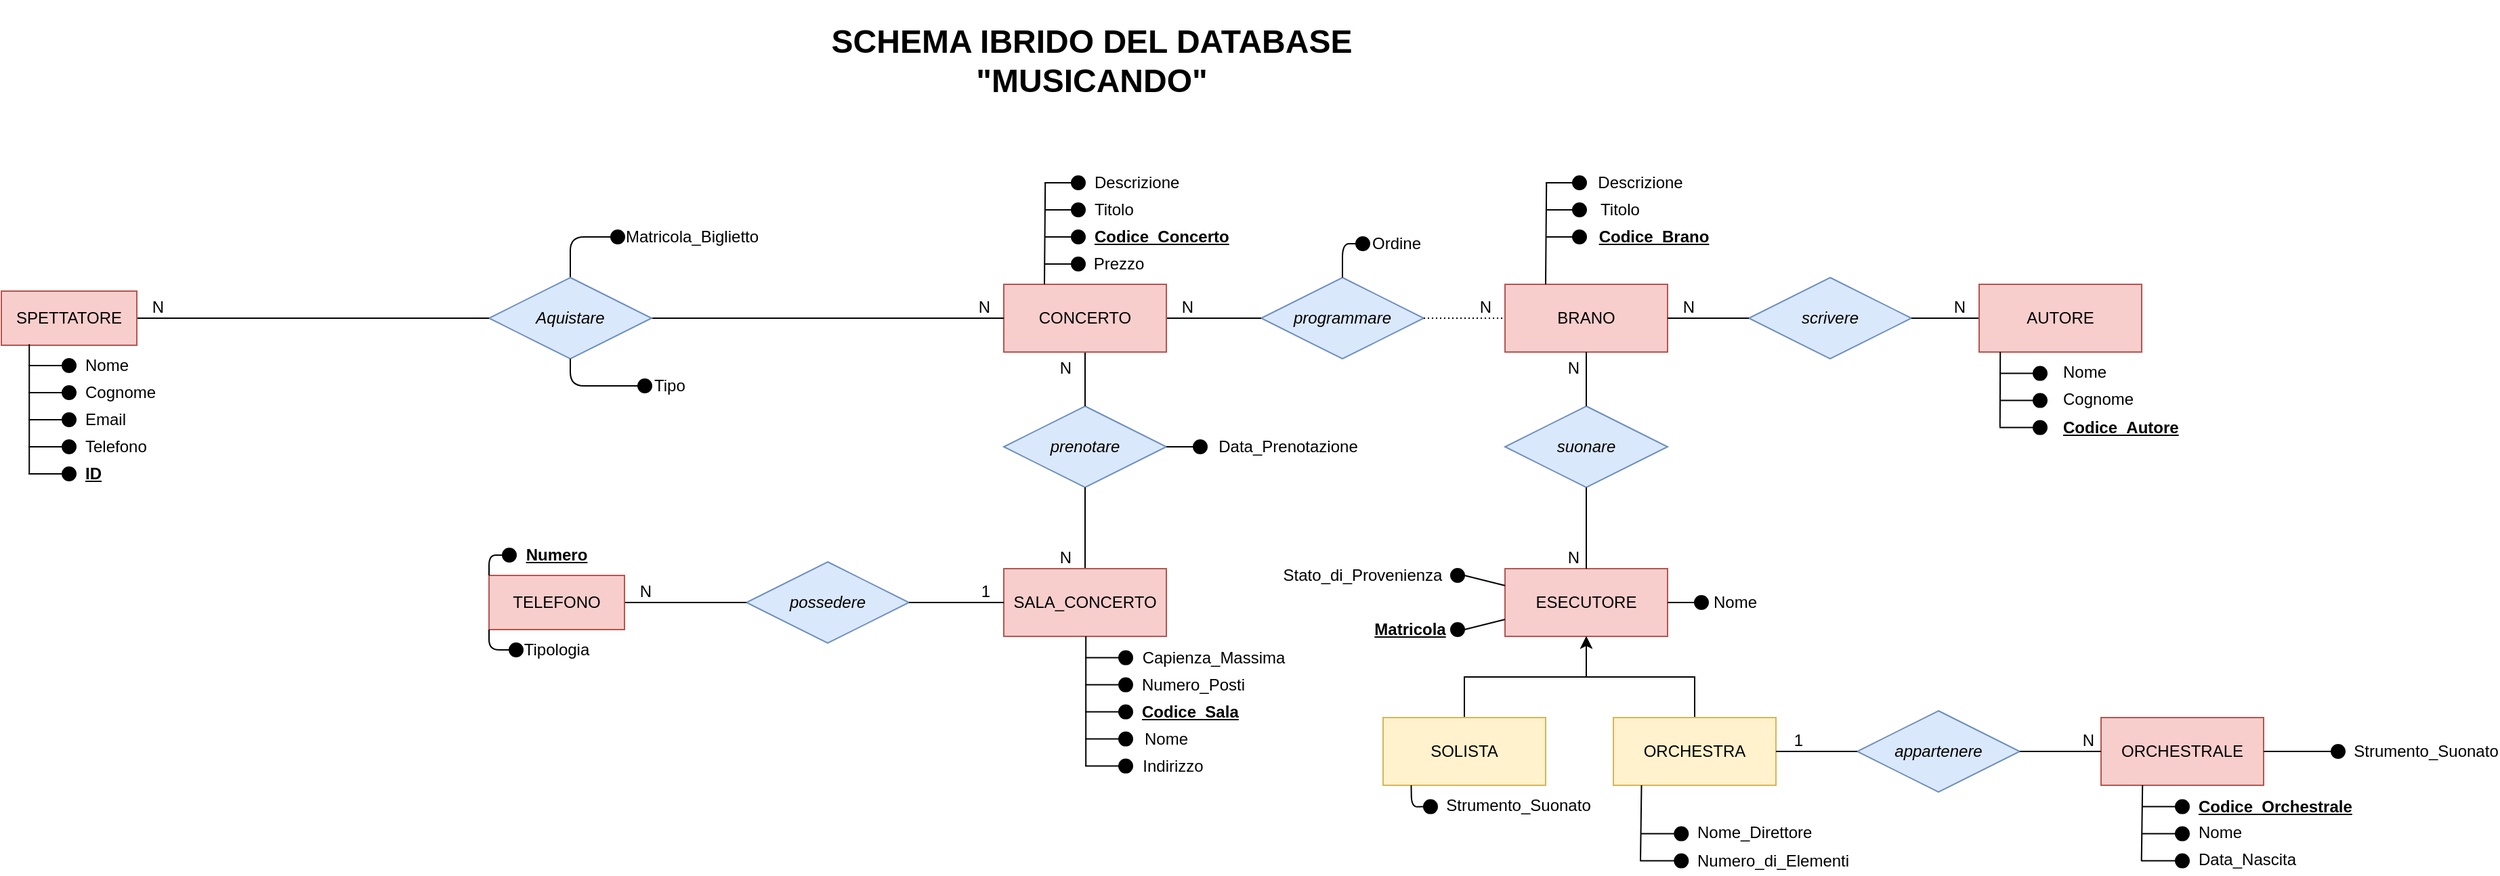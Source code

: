 <mxfile version="14.7.1" type="device"><diagram id="R2lEEEUBdFMjLlhIrx00" name="Page-1"><mxGraphModel dx="3662" dy="1071" grid="1" gridSize="10" guides="1" tooltips="1" connect="1" arrows="1" fold="1" page="1" pageScale="1" pageWidth="1600" pageHeight="900" math="0" shadow="0" extFonts="Permanent Marker^https://fonts.googleapis.com/css?family=Permanent+Marker"><root><mxCell id="0"/><mxCell id="1" parent="0"/><mxCell id="yswLMSY1htiX1yc5TPVJ-2" value="&lt;i&gt;prenotare&lt;/i&gt;" style="shape=rhombus;perimeter=rhombusPerimeter;whiteSpace=wrap;html=1;align=center;fillColor=#dae8fc;strokeColor=#6c8ebf;" parent="1" vertex="1"><mxGeometry x="-60" y="955" width="120" height="60" as="geometry"/></mxCell><mxCell id="yswLMSY1htiX1yc5TPVJ-3" value="&lt;i&gt;programmare&lt;/i&gt;" style="shape=rhombus;perimeter=rhombusPerimeter;whiteSpace=wrap;html=1;align=center;fillColor=#dae8fc;strokeColor=#6c8ebf;" parent="1" vertex="1"><mxGeometry x="130" y="860" width="120" height="60" as="geometry"/></mxCell><mxCell id="yswLMSY1htiX1yc5TPVJ-22" value="" style="endArrow=none;html=1;exitX=1;exitY=0.5;exitDx=0;exitDy=0;" parent="1" source="yswLMSY1htiX1yc5TPVJ-2" edge="1"><mxGeometry width="50" height="50" relative="1" as="geometry"><mxPoint x="110" y="1015" as="sourcePoint"/><mxPoint x="80" y="985" as="targetPoint"/></mxGeometry></mxCell><mxCell id="yswLMSY1htiX1yc5TPVJ-23" value="" style="ellipse;whiteSpace=wrap;html=1;aspect=fixed;fillColor=#000000;" parent="1" vertex="1"><mxGeometry x="80" y="980" width="10" height="10" as="geometry"/></mxCell><mxCell id="yswLMSY1htiX1yc5TPVJ-24" value="Data_Prenotazione" style="text;html=1;strokeColor=none;fillColor=none;align=center;verticalAlign=middle;whiteSpace=wrap;rounded=0;" parent="1" vertex="1"><mxGeometry x="130" y="975" width="40" height="20" as="geometry"/></mxCell><mxCell id="yswLMSY1htiX1yc5TPVJ-26" value="" style="endArrow=none;html=1;rounded=0;entryX=0.5;entryY=1;entryDx=0;entryDy=0;exitX=0.5;exitY=0;exitDx=0;exitDy=0;" parent="1" source="yswLMSY1htiX1yc5TPVJ-2" edge="1"><mxGeometry relative="1" as="geometry"><mxPoint x="-80" y="1075" as="sourcePoint"/><mxPoint y="915" as="targetPoint"/></mxGeometry></mxCell><mxCell id="yswLMSY1htiX1yc5TPVJ-27" value="" style="resizable=0;html=1;align=left;verticalAlign=bottom;" parent="yswLMSY1htiX1yc5TPVJ-26" connectable="0" vertex="1"><mxGeometry x="-1" relative="1" as="geometry"><mxPoint x="-20" as="offset"/></mxGeometry></mxCell><mxCell id="yswLMSY1htiX1yc5TPVJ-28" value="N" style="resizable=0;html=1;align=right;verticalAlign=bottom;" parent="yswLMSY1htiX1yc5TPVJ-26" connectable="0" vertex="1"><mxGeometry x="1" relative="1" as="geometry"><mxPoint x="-10" y="20" as="offset"/></mxGeometry></mxCell><mxCell id="yswLMSY1htiX1yc5TPVJ-29" value="" style="endArrow=none;html=1;rounded=0;exitX=0.5;exitY=1;exitDx=0;exitDy=0;" parent="1" source="yswLMSY1htiX1yc5TPVJ-2" edge="1"><mxGeometry relative="1" as="geometry"><mxPoint x="-30" y="1055" as="sourcePoint"/><mxPoint y="1075" as="targetPoint"/></mxGeometry></mxCell><mxCell id="yswLMSY1htiX1yc5TPVJ-30" value="N" style="resizable=0;html=1;align=right;verticalAlign=bottom;" parent="yswLMSY1htiX1yc5TPVJ-29" connectable="0" vertex="1"><mxGeometry x="1" relative="1" as="geometry"><mxPoint x="-10" as="offset"/></mxGeometry></mxCell><mxCell id="yswLMSY1htiX1yc5TPVJ-31" value="SALA_CONCERTO" style="whiteSpace=wrap;html=1;align=center;fillColor=#f8cecc;strokeColor=#b85450;" parent="1" vertex="1"><mxGeometry x="-60" y="1075" width="120" height="50" as="geometry"/></mxCell><mxCell id="yswLMSY1htiX1yc5TPVJ-32" value="&lt;i&gt;possedere&lt;/i&gt;" style="shape=rhombus;perimeter=rhombusPerimeter;whiteSpace=wrap;html=1;align=center;fillColor=#dae8fc;strokeColor=#6c8ebf;" parent="1" vertex="1"><mxGeometry x="-250" y="1070" width="120" height="60" as="geometry"/></mxCell><mxCell id="yswLMSY1htiX1yc5TPVJ-34" value="" style="endArrow=none;html=1;rounded=0;exitX=1;exitY=0.5;exitDx=0;exitDy=0;entryX=0;entryY=0.5;entryDx=0;entryDy=0;" parent="1" source="yswLMSY1htiX1yc5TPVJ-32" target="yswLMSY1htiX1yc5TPVJ-31" edge="1"><mxGeometry relative="1" as="geometry"><mxPoint x="-100" y="1095" as="sourcePoint"/><mxPoint x="60" y="1095" as="targetPoint"/></mxGeometry></mxCell><mxCell id="yswLMSY1htiX1yc5TPVJ-35" value="1" style="resizable=0;html=1;align=right;verticalAlign=bottom;" parent="yswLMSY1htiX1yc5TPVJ-34" connectable="0" vertex="1"><mxGeometry x="1" relative="1" as="geometry"><mxPoint x="-10" as="offset"/></mxGeometry></mxCell><mxCell id="yswLMSY1htiX1yc5TPVJ-36" value="" style="endArrow=none;html=1;rounded=0;exitX=0;exitY=0.5;exitDx=0;exitDy=0;" parent="1" source="yswLMSY1htiX1yc5TPVJ-32" edge="1"><mxGeometry relative="1" as="geometry"><mxPoint x="-320" y="1155" as="sourcePoint"/><mxPoint x="-340" y="1100" as="targetPoint"/></mxGeometry></mxCell><mxCell id="yswLMSY1htiX1yc5TPVJ-37" value="N" style="resizable=0;html=1;align=right;verticalAlign=bottom;" parent="yswLMSY1htiX1yc5TPVJ-36" connectable="0" vertex="1"><mxGeometry x="1" relative="1" as="geometry"><mxPoint x="20" as="offset"/></mxGeometry></mxCell><mxCell id="yswLMSY1htiX1yc5TPVJ-39" value="TELEFONO" style="whiteSpace=wrap;html=1;align=center;fillColor=#f8cecc;strokeColor=#b85450;" parent="1" vertex="1"><mxGeometry x="-440" y="1080" width="100" height="40" as="geometry"/></mxCell><mxCell id="yswLMSY1htiX1yc5TPVJ-42" value="&lt;b&gt;&lt;u&gt;Numero&lt;/u&gt;&lt;/b&gt;" style="text;html=1;strokeColor=none;fillColor=none;align=center;verticalAlign=middle;whiteSpace=wrap;rounded=0;" parent="1" vertex="1"><mxGeometry x="-410" y="1055" width="40" height="20" as="geometry"/></mxCell><mxCell id="yswLMSY1htiX1yc5TPVJ-41" value="" style="ellipse;whiteSpace=wrap;html=1;aspect=fixed;fillColor=#000000;" parent="1" vertex="1"><mxGeometry x="-430" y="1060" width="10" height="10" as="geometry"/></mxCell><mxCell id="yswLMSY1htiX1yc5TPVJ-43" value="" style="endArrow=none;html=1;exitX=0;exitY=0;exitDx=0;exitDy=0;" parent="1" source="yswLMSY1htiX1yc5TPVJ-39" target="yswLMSY1htiX1yc5TPVJ-41" edge="1"><mxGeometry width="50" height="50" relative="1" as="geometry"><mxPoint x="-420" y="1080" as="sourcePoint"/><mxPoint x="-405" y="1055" as="targetPoint"/><Array as="points"><mxPoint x="-440" y="1065"/></Array></mxGeometry></mxCell><mxCell id="yswLMSY1htiX1yc5TPVJ-44" value="" style="ellipse;whiteSpace=wrap;html=1;aspect=fixed;fillColor=#000000;" parent="1" vertex="1"><mxGeometry x="-425" y="1130" width="10" height="10" as="geometry"/></mxCell><mxCell id="yswLMSY1htiX1yc5TPVJ-45" value="" style="endArrow=none;html=1;exitX=0.25;exitY=1;exitDx=0;exitDy=0;entryX=0;entryY=0.5;entryDx=0;entryDy=0;" parent="1" target="yswLMSY1htiX1yc5TPVJ-44" edge="1"><mxGeometry width="50" height="50" relative="1" as="geometry"><mxPoint x="-440" y="1120" as="sourcePoint"/><mxPoint x="-300" y="1150" as="targetPoint"/><Array as="points"><mxPoint x="-440" y="1135"/></Array></mxGeometry></mxCell><mxCell id="yswLMSY1htiX1yc5TPVJ-48" value="Tipologia" style="text;html=1;strokeColor=none;fillColor=none;align=center;verticalAlign=middle;whiteSpace=wrap;rounded=0;" parent="1" vertex="1"><mxGeometry x="-410" y="1125" width="40" height="20" as="geometry"/></mxCell><mxCell id="yswLMSY1htiX1yc5TPVJ-91" value="" style="endArrow=none;html=1;rounded=0;exitX=0;exitY=0.5;exitDx=0;exitDy=0;entryX=1;entryY=0.5;entryDx=0;entryDy=0;" parent="1" source="yswLMSY1htiX1yc5TPVJ-3" edge="1"><mxGeometry relative="1" as="geometry"><mxPoint x="310" y="945" as="sourcePoint"/><mxPoint x="60" y="890" as="targetPoint"/></mxGeometry></mxCell><mxCell id="yswLMSY1htiX1yc5TPVJ-92" value="N" style="resizable=0;html=1;align=right;verticalAlign=bottom;" parent="yswLMSY1htiX1yc5TPVJ-91" connectable="0" vertex="1"><mxGeometry x="1" relative="1" as="geometry"><mxPoint x="20" as="offset"/></mxGeometry></mxCell><mxCell id="yswLMSY1htiX1yc5TPVJ-93" value="BRANO" style="whiteSpace=wrap;html=1;align=center;fillColor=#f8cecc;strokeColor=#b85450;" parent="1" vertex="1"><mxGeometry x="310" y="865" width="120" height="50" as="geometry"/></mxCell><mxCell id="yswLMSY1htiX1yc5TPVJ-94" value="" style="endArrow=none;html=1;rounded=0;dashed=1;dashPattern=1 2;exitX=1;exitY=0.5;exitDx=0;exitDy=0;entryX=0;entryY=0.5;entryDx=0;entryDy=0;" parent="1" source="yswLMSY1htiX1yc5TPVJ-3" target="yswLMSY1htiX1yc5TPVJ-93" edge="1"><mxGeometry relative="1" as="geometry"><mxPoint x="260" y="955" as="sourcePoint"/><mxPoint x="420" y="955" as="targetPoint"/></mxGeometry></mxCell><mxCell id="yswLMSY1htiX1yc5TPVJ-95" value="N" style="resizable=0;html=1;align=right;verticalAlign=bottom;" parent="yswLMSY1htiX1yc5TPVJ-94" connectable="0" vertex="1"><mxGeometry x="1" relative="1" as="geometry"><mxPoint x="-10" as="offset"/></mxGeometry></mxCell><mxCell id="yswLMSY1htiX1yc5TPVJ-96" value="" style="endArrow=none;html=1;exitX=0.5;exitY=0;exitDx=0;exitDy=0;" parent="1" source="yswLMSY1htiX1yc5TPVJ-3" edge="1"><mxGeometry width="50" height="50" relative="1" as="geometry"><mxPoint x="180" y="805" as="sourcePoint"/><mxPoint x="200" y="835" as="targetPoint"/><Array as="points"><mxPoint x="190" y="835"/></Array></mxGeometry></mxCell><mxCell id="yswLMSY1htiX1yc5TPVJ-97" value="" style="ellipse;whiteSpace=wrap;html=1;aspect=fixed;fillColor=#000000;" parent="1" vertex="1"><mxGeometry x="200" y="830" width="10" height="10" as="geometry"/></mxCell><mxCell id="yswLMSY1htiX1yc5TPVJ-98" value="Ordine" style="text;html=1;strokeColor=none;fillColor=none;align=center;verticalAlign=middle;whiteSpace=wrap;rounded=0;" parent="1" vertex="1"><mxGeometry x="210" y="825" width="40" height="20" as="geometry"/></mxCell><mxCell id="yswLMSY1htiX1yc5TPVJ-99" value="" style="endArrow=none;html=1;exitX=0.25;exitY=0;exitDx=0;exitDy=0;entryX=0.03;entryY=0.54;entryDx=0;entryDy=0;entryPerimeter=0;" parent="1" target="yswLMSY1htiX1yc5TPVJ-106" edge="1"><mxGeometry width="50" height="50" relative="1" as="geometry"><mxPoint x="340" y="865" as="sourcePoint"/><mxPoint x="340" y="775" as="targetPoint"/></mxGeometry></mxCell><mxCell id="yswLMSY1htiX1yc5TPVJ-100" value="" style="line;strokeWidth=1;rotatable=0;dashed=0;labelPosition=right;align=left;verticalAlign=middle;spacingTop=0;spacingLeft=6;points=[];portConstraint=eastwest;" parent="1" vertex="1"><mxGeometry x="340" y="825" width="20" height="10" as="geometry"/></mxCell><mxCell id="yswLMSY1htiX1yc5TPVJ-101" value="" style="ellipse;whiteSpace=wrap;html=1;aspect=fixed;fillColor=#000000;" parent="1" vertex="1"><mxGeometry x="360" y="825" width="10" height="10" as="geometry"/></mxCell><mxCell id="yswLMSY1htiX1yc5TPVJ-102" value="&lt;u&gt;&lt;b&gt;Codice_Brano&lt;/b&gt;&lt;/u&gt;" style="text;html=1;strokeColor=none;fillColor=none;align=center;verticalAlign=middle;whiteSpace=wrap;rounded=0;" parent="1" vertex="1"><mxGeometry x="400" y="820" width="40" height="20" as="geometry"/></mxCell><mxCell id="yswLMSY1htiX1yc5TPVJ-103" value="" style="line;strokeWidth=1;rotatable=0;dashed=0;labelPosition=right;align=left;verticalAlign=middle;spacingTop=0;spacingLeft=6;points=[];portConstraint=eastwest;" parent="1" vertex="1"><mxGeometry x="340" y="805" width="20" height="10" as="geometry"/></mxCell><mxCell id="yswLMSY1htiX1yc5TPVJ-104" value="" style="ellipse;whiteSpace=wrap;html=1;aspect=fixed;fillColor=#000000;" parent="1" vertex="1"><mxGeometry x="360" y="805" width="10" height="10" as="geometry"/></mxCell><mxCell id="yswLMSY1htiX1yc5TPVJ-105" value="Titolo" style="text;html=1;strokeColor=none;fillColor=none;align=center;verticalAlign=middle;whiteSpace=wrap;rounded=0;" parent="1" vertex="1"><mxGeometry x="375" y="800" width="40" height="20" as="geometry"/></mxCell><mxCell id="yswLMSY1htiX1yc5TPVJ-106" value="" style="line;strokeWidth=1;rotatable=0;dashed=0;labelPosition=right;align=left;verticalAlign=middle;spacingTop=0;spacingLeft=6;points=[];portConstraint=eastwest;" parent="1" vertex="1"><mxGeometry x="340" y="785" width="20" height="10" as="geometry"/></mxCell><mxCell id="yswLMSY1htiX1yc5TPVJ-107" value="" style="ellipse;whiteSpace=wrap;html=1;aspect=fixed;fillColor=#000000;" parent="1" vertex="1"><mxGeometry x="360" y="785" width="10" height="10" as="geometry"/></mxCell><mxCell id="yswLMSY1htiX1yc5TPVJ-108" value="Descrizione" style="text;html=1;strokeColor=none;fillColor=none;align=center;verticalAlign=middle;whiteSpace=wrap;rounded=0;" parent="1" vertex="1"><mxGeometry x="390" y="780" width="40" height="20" as="geometry"/></mxCell><mxCell id="yswLMSY1htiX1yc5TPVJ-109" value="&lt;i&gt;scrivere&lt;/i&gt;" style="shape=rhombus;perimeter=rhombusPerimeter;whiteSpace=wrap;html=1;align=center;fillColor=#dae8fc;strokeColor=#6c8ebf;" parent="1" vertex="1"><mxGeometry x="490" y="860" width="120" height="60" as="geometry"/></mxCell><mxCell id="yswLMSY1htiX1yc5TPVJ-110" value="" style="endArrow=none;html=1;rounded=0;entryX=1;entryY=0.5;entryDx=0;entryDy=0;exitX=0;exitY=0.5;exitDx=0;exitDy=0;" parent="1" source="yswLMSY1htiX1yc5TPVJ-109" target="yswLMSY1htiX1yc5TPVJ-93" edge="1"><mxGeometry relative="1" as="geometry"><mxPoint x="590" y="955" as="sourcePoint"/><mxPoint x="750" y="955" as="targetPoint"/></mxGeometry></mxCell><mxCell id="yswLMSY1htiX1yc5TPVJ-111" value="N" style="resizable=0;html=1;align=right;verticalAlign=bottom;" parent="yswLMSY1htiX1yc5TPVJ-110" connectable="0" vertex="1"><mxGeometry x="1" relative="1" as="geometry"><mxPoint x="20" as="offset"/></mxGeometry></mxCell><mxCell id="yswLMSY1htiX1yc5TPVJ-112" value="" style="endArrow=none;html=1;rounded=0;exitX=1;exitY=0.5;exitDx=0;exitDy=0;" parent="1" source="yswLMSY1htiX1yc5TPVJ-109" edge="1"><mxGeometry relative="1" as="geometry"><mxPoint x="640" y="885" as="sourcePoint"/><mxPoint x="660" y="890" as="targetPoint"/></mxGeometry></mxCell><mxCell id="yswLMSY1htiX1yc5TPVJ-113" value="N" style="resizable=0;html=1;align=right;verticalAlign=bottom;" parent="yswLMSY1htiX1yc5TPVJ-112" connectable="0" vertex="1"><mxGeometry x="1" relative="1" as="geometry"><mxPoint x="-10" as="offset"/></mxGeometry></mxCell><mxCell id="yswLMSY1htiX1yc5TPVJ-114" value="AUTORE" style="whiteSpace=wrap;html=1;align=center;fillColor=#f8cecc;strokeColor=#b85450;" parent="1" vertex="1"><mxGeometry x="660" y="865" width="120" height="50" as="geometry"/></mxCell><mxCell id="yswLMSY1htiX1yc5TPVJ-115" value="" style="endArrow=none;html=1;exitX=0.206;exitY=0.98;exitDx=0;exitDy=0;exitPerimeter=0;entryX=0.016;entryY=0.46;entryDx=0;entryDy=0;entryPerimeter=0;" parent="1" target="yswLMSY1htiX1yc5TPVJ-125" edge="1"><mxGeometry width="50" height="50" relative="1" as="geometry"><mxPoint x="675.6" y="915" as="sourcePoint"/><mxPoint x="675" y="990.4" as="targetPoint"/></mxGeometry></mxCell><mxCell id="yswLMSY1htiX1yc5TPVJ-116" value="" style="line;strokeWidth=1;rotatable=0;dashed=0;labelPosition=right;align=left;verticalAlign=middle;spacingTop=0;spacingLeft=6;points=[];portConstraint=eastwest;" parent="1" vertex="1"><mxGeometry x="675" y="945.8" width="25" height="10" as="geometry"/></mxCell><mxCell id="yswLMSY1htiX1yc5TPVJ-117" value="" style="ellipse;whiteSpace=wrap;html=1;aspect=fixed;fillColor=#000000;" parent="1" vertex="1"><mxGeometry x="700" y="945.8" width="10" height="10" as="geometry"/></mxCell><mxCell id="yswLMSY1htiX1yc5TPVJ-118" value="Cognome" style="text;html=1;strokeColor=none;fillColor=none;align=left;verticalAlign=middle;whiteSpace=wrap;rounded=0;" parent="1" vertex="1"><mxGeometry x="720" y="940" width="40" height="20" as="geometry"/></mxCell><mxCell id="yswLMSY1htiX1yc5TPVJ-119" value="" style="line;strokeWidth=1;rotatable=0;dashed=0;labelPosition=right;align=left;verticalAlign=middle;spacingTop=0;spacingLeft=6;points=[];portConstraint=eastwest;" parent="1" vertex="1"><mxGeometry x="675" y="925.8" width="25" height="10" as="geometry"/></mxCell><mxCell id="yswLMSY1htiX1yc5TPVJ-120" value="" style="ellipse;whiteSpace=wrap;html=1;aspect=fixed;fillColor=#000000;" parent="1" vertex="1"><mxGeometry x="700" y="925.8" width="10" height="10" as="geometry"/></mxCell><mxCell id="yswLMSY1htiX1yc5TPVJ-121" value="Nome" style="text;html=1;strokeColor=none;fillColor=none;align=left;verticalAlign=middle;whiteSpace=wrap;rounded=0;" parent="1" vertex="1"><mxGeometry x="720" y="920" width="40" height="20" as="geometry"/></mxCell><mxCell id="yswLMSY1htiX1yc5TPVJ-125" value="" style="line;strokeWidth=1;rotatable=0;dashed=0;labelPosition=right;align=left;verticalAlign=middle;spacingTop=0;spacingLeft=6;points=[];portConstraint=eastwest;" parent="1" vertex="1"><mxGeometry x="675" y="965.8" width="25" height="10" as="geometry"/></mxCell><mxCell id="yswLMSY1htiX1yc5TPVJ-126" value="" style="ellipse;whiteSpace=wrap;html=1;aspect=fixed;fillColor=#000000;" parent="1" vertex="1"><mxGeometry x="700" y="965.8" width="10" height="10" as="geometry"/></mxCell><mxCell id="yswLMSY1htiX1yc5TPVJ-127" value="&lt;b&gt;&lt;u&gt;Codice_Autore&lt;/u&gt;&lt;/b&gt;" style="text;html=1;strokeColor=none;fillColor=none;align=left;verticalAlign=middle;whiteSpace=wrap;rounded=0;" parent="1" vertex="1"><mxGeometry x="720" y="960.8" width="40" height="20" as="geometry"/></mxCell><mxCell id="yswLMSY1htiX1yc5TPVJ-131" value="&lt;i&gt;suonare&lt;/i&gt;" style="shape=rhombus;perimeter=rhombusPerimeter;whiteSpace=wrap;html=1;align=center;fillColor=#dae8fc;strokeColor=#6c8ebf;" parent="1" vertex="1"><mxGeometry x="310" y="955" width="120" height="60" as="geometry"/></mxCell><mxCell id="yswLMSY1htiX1yc5TPVJ-132" value="" style="endArrow=none;html=1;rounded=0;exitX=0.5;exitY=0;exitDx=0;exitDy=0;entryX=0.5;entryY=1;entryDx=0;entryDy=0;" parent="1" source="yswLMSY1htiX1yc5TPVJ-131" target="yswLMSY1htiX1yc5TPVJ-93" edge="1"><mxGeometry relative="1" as="geometry"><mxPoint x="430" y="1055" as="sourcePoint"/><mxPoint x="530" y="1005" as="targetPoint"/></mxGeometry></mxCell><mxCell id="yswLMSY1htiX1yc5TPVJ-133" value="N" style="resizable=0;html=1;align=right;verticalAlign=bottom;" parent="yswLMSY1htiX1yc5TPVJ-132" connectable="0" vertex="1"><mxGeometry x="1" relative="1" as="geometry"><mxPoint x="-5" y="20" as="offset"/></mxGeometry></mxCell><mxCell id="yswLMSY1htiX1yc5TPVJ-134" value="ESECUTORE" style="whiteSpace=wrap;html=1;align=center;fillColor=#f8cecc;strokeColor=#b85450;" parent="1" vertex="1"><mxGeometry x="310" y="1075" width="120" height="50" as="geometry"/></mxCell><mxCell id="yswLMSY1htiX1yc5TPVJ-135" value="" style="endArrow=none;html=1;rounded=0;exitX=0.5;exitY=1;exitDx=0;exitDy=0;entryX=0.5;entryY=0;entryDx=0;entryDy=0;" parent="1" source="yswLMSY1htiX1yc5TPVJ-131" target="yswLMSY1htiX1yc5TPVJ-134" edge="1"><mxGeometry relative="1" as="geometry"><mxPoint x="250" y="1175" as="sourcePoint"/><mxPoint x="410" y="1175" as="targetPoint"/></mxGeometry></mxCell><mxCell id="yswLMSY1htiX1yc5TPVJ-136" value="N" style="resizable=0;html=1;align=right;verticalAlign=bottom;" parent="yswLMSY1htiX1yc5TPVJ-135" connectable="0" vertex="1"><mxGeometry x="1" relative="1" as="geometry"><mxPoint x="-5" as="offset"/></mxGeometry></mxCell><mxCell id="yswLMSY1htiX1yc5TPVJ-139" style="edgeStyle=orthogonalEdgeStyle;rounded=0;orthogonalLoop=1;jettySize=auto;html=1;entryX=0.5;entryY=1;entryDx=0;entryDy=0;" parent="1" source="yswLMSY1htiX1yc5TPVJ-137" target="yswLMSY1htiX1yc5TPVJ-134" edge="1"><mxGeometry relative="1" as="geometry"/></mxCell><mxCell id="yswLMSY1htiX1yc5TPVJ-137" value="SOLISTA" style="whiteSpace=wrap;html=1;align=center;fillColor=#fff2cc;strokeColor=#d6b656;" parent="1" vertex="1"><mxGeometry x="220" y="1185" width="120" height="50" as="geometry"/></mxCell><mxCell id="yswLMSY1htiX1yc5TPVJ-140" style="edgeStyle=orthogonalEdgeStyle;rounded=0;orthogonalLoop=1;jettySize=auto;html=1;entryX=0.5;entryY=1;entryDx=0;entryDy=0;" parent="1" source="yswLMSY1htiX1yc5TPVJ-138" target="yswLMSY1htiX1yc5TPVJ-134" edge="1"><mxGeometry relative="1" as="geometry"/></mxCell><mxCell id="yswLMSY1htiX1yc5TPVJ-138" value="ORCHESTRA" style="whiteSpace=wrap;html=1;align=center;fillColor=#fff2cc;strokeColor=#d6b656;" parent="1" vertex="1"><mxGeometry x="390" y="1185" width="120" height="50" as="geometry"/></mxCell><mxCell id="yswLMSY1htiX1yc5TPVJ-141" value="&lt;i&gt;appartenere&lt;/i&gt;" style="shape=rhombus;perimeter=rhombusPerimeter;whiteSpace=wrap;html=1;align=center;fillColor=#dae8fc;strokeColor=#6c8ebf;" parent="1" vertex="1"><mxGeometry x="570" y="1180" width="120" height="60" as="geometry"/></mxCell><mxCell id="yswLMSY1htiX1yc5TPVJ-142" value="ORCHESTRALE" style="whiteSpace=wrap;html=1;align=center;fillColor=#f8cecc;strokeColor=#b85450;" parent="1" vertex="1"><mxGeometry x="750" y="1185" width="120" height="50" as="geometry"/></mxCell><mxCell id="yswLMSY1htiX1yc5TPVJ-143" value="" style="endArrow=none;html=1;rounded=0;exitX=0;exitY=0.5;exitDx=0;exitDy=0;entryX=1;entryY=0.5;entryDx=0;entryDy=0;" parent="1" source="yswLMSY1htiX1yc5TPVJ-141" target="yswLMSY1htiX1yc5TPVJ-138" edge="1"><mxGeometry relative="1" as="geometry"><mxPoint x="650" y="1255" as="sourcePoint"/><mxPoint x="810" y="1255" as="targetPoint"/></mxGeometry></mxCell><mxCell id="yswLMSY1htiX1yc5TPVJ-144" value="1" style="resizable=0;html=1;align=right;verticalAlign=bottom;" parent="yswLMSY1htiX1yc5TPVJ-143" connectable="0" vertex="1"><mxGeometry x="1" relative="1" as="geometry"><mxPoint x="20" as="offset"/></mxGeometry></mxCell><mxCell id="yswLMSY1htiX1yc5TPVJ-145" value="" style="endArrow=none;html=1;rounded=0;exitX=1;exitY=0.5;exitDx=0;exitDy=0;entryX=0;entryY=0.5;entryDx=0;entryDy=0;" parent="1" source="yswLMSY1htiX1yc5TPVJ-141" target="yswLMSY1htiX1yc5TPVJ-142" edge="1"><mxGeometry relative="1" as="geometry"><mxPoint x="740" y="1115" as="sourcePoint"/><mxPoint x="900" y="1115" as="targetPoint"/></mxGeometry></mxCell><mxCell id="yswLMSY1htiX1yc5TPVJ-146" value="N" style="resizable=0;html=1;align=right;verticalAlign=bottom;" parent="yswLMSY1htiX1yc5TPVJ-145" connectable="0" vertex="1"><mxGeometry x="1" relative="1" as="geometry"><mxPoint x="-5" as="offset"/></mxGeometry></mxCell><mxCell id="yswLMSY1htiX1yc5TPVJ-147" value="" style="endArrow=none;html=1;exitX=1;exitY=0.5;exitDx=0;exitDy=0;" parent="1" source="yswLMSY1htiX1yc5TPVJ-142" edge="1"><mxGeometry width="50" height="50" relative="1" as="geometry"><mxPoint x="620.0" y="1265" as="sourcePoint"/><mxPoint x="920" y="1210" as="targetPoint"/><Array as="points"/></mxGeometry></mxCell><mxCell id="yswLMSY1htiX1yc5TPVJ-148" value="" style="ellipse;whiteSpace=wrap;html=1;aspect=fixed;fillColor=#000000;" parent="1" vertex="1"><mxGeometry x="920" y="1205" width="10" height="10" as="geometry"/></mxCell><mxCell id="yswLMSY1htiX1yc5TPVJ-149" value="Strumento_Suonato" style="text;html=1;strokeColor=none;fillColor=none;align=center;verticalAlign=middle;whiteSpace=wrap;rounded=0;" parent="1" vertex="1"><mxGeometry x="970" y="1200" width="40" height="20" as="geometry"/></mxCell><mxCell id="yswLMSY1htiX1yc5TPVJ-150" value="" style="endArrow=none;html=1;exitX=0.206;exitY=0.98;exitDx=0;exitDy=0;exitPerimeter=0;entryX=-0.006;entryY=0.536;entryDx=0;entryDy=0;entryPerimeter=0;" parent="1" target="yswLMSY1htiX1yc5TPVJ-157" edge="1"><mxGeometry width="50" height="50" relative="1" as="geometry"><mxPoint x="780.6" y="1235" as="sourcePoint"/><mxPoint x="779.9" y="1312.24" as="targetPoint"/></mxGeometry></mxCell><mxCell id="yswLMSY1htiX1yc5TPVJ-151" value="" style="line;strokeWidth=1;rotatable=0;dashed=0;labelPosition=right;align=left;verticalAlign=middle;spacingTop=0;spacingLeft=6;points=[];portConstraint=eastwest;" parent="1" vertex="1"><mxGeometry x="780" y="1265.8" width="25" height="10" as="geometry"/></mxCell><mxCell id="yswLMSY1htiX1yc5TPVJ-152" value="" style="ellipse;whiteSpace=wrap;html=1;aspect=fixed;fillColor=#000000;" parent="1" vertex="1"><mxGeometry x="805" y="1265.8" width="10" height="10" as="geometry"/></mxCell><mxCell id="yswLMSY1htiX1yc5TPVJ-153" value="Nome" style="text;html=1;strokeColor=none;fillColor=none;align=left;verticalAlign=middle;whiteSpace=wrap;rounded=0;" parent="1" vertex="1"><mxGeometry x="820" y="1260" width="40" height="20" as="geometry"/></mxCell><mxCell id="yswLMSY1htiX1yc5TPVJ-154" value="" style="line;strokeWidth=1;rotatable=0;dashed=0;labelPosition=right;align=left;verticalAlign=middle;spacingTop=0;spacingLeft=6;points=[];portConstraint=eastwest;" parent="1" vertex="1"><mxGeometry x="780" y="1245.8" width="25" height="10" as="geometry"/></mxCell><mxCell id="yswLMSY1htiX1yc5TPVJ-155" value="" style="ellipse;whiteSpace=wrap;html=1;aspect=fixed;fillColor=#000000;" parent="1" vertex="1"><mxGeometry x="805" y="1245.8" width="10" height="10" as="geometry"/></mxCell><mxCell id="yswLMSY1htiX1yc5TPVJ-156" value="&lt;b&gt;&lt;u&gt;Codice_Orchestrale&lt;/u&gt;&lt;/b&gt;" style="text;html=1;strokeColor=none;fillColor=none;align=left;verticalAlign=middle;whiteSpace=wrap;rounded=0;" parent="1" vertex="1"><mxGeometry x="820" y="1240.8" width="40" height="20" as="geometry"/></mxCell><mxCell id="yswLMSY1htiX1yc5TPVJ-157" value="" style="line;strokeWidth=1;rotatable=0;dashed=0;labelPosition=right;align=left;verticalAlign=middle;spacingTop=0;spacingLeft=6;points=[];portConstraint=eastwest;" parent="1" vertex="1"><mxGeometry x="780" y="1285.8" width="25" height="10" as="geometry"/></mxCell><mxCell id="yswLMSY1htiX1yc5TPVJ-158" value="" style="ellipse;whiteSpace=wrap;html=1;aspect=fixed;fillColor=#000000;" parent="1" vertex="1"><mxGeometry x="805" y="1285.8" width="10" height="10" as="geometry"/></mxCell><mxCell id="yswLMSY1htiX1yc5TPVJ-159" value="Data_Nascita" style="text;html=1;strokeColor=none;fillColor=none;align=left;verticalAlign=middle;whiteSpace=wrap;rounded=0;" parent="1" vertex="1"><mxGeometry x="820" y="1280" width="40" height="20" as="geometry"/></mxCell><mxCell id="yswLMSY1htiX1yc5TPVJ-163" value="" style="endArrow=none;html=1;exitX=0.206;exitY=0.98;exitDx=0;exitDy=0;exitPerimeter=0;entryX=0;entryY=0.5;entryDx=0;entryDy=0;" parent="1" target="yswLMSY1htiX1yc5TPVJ-168" edge="1"><mxGeometry width="50" height="50" relative="1" as="geometry"><mxPoint x="240.75" y="1235" as="sourcePoint"/><mxPoint x="239.775" y="1267" as="targetPoint"/><Array as="points"><mxPoint x="241" y="1251"/></Array></mxGeometry></mxCell><mxCell id="yswLMSY1htiX1yc5TPVJ-168" value="" style="ellipse;whiteSpace=wrap;html=1;aspect=fixed;fillColor=#000000;" parent="1" vertex="1"><mxGeometry x="250.0" y="1245.8" width="10" height="10" as="geometry"/></mxCell><mxCell id="yswLMSY1htiX1yc5TPVJ-169" value="Strumento_Suonato" style="text;html=1;strokeColor=none;fillColor=none;align=center;verticalAlign=middle;whiteSpace=wrap;rounded=0;" parent="1" vertex="1"><mxGeometry x="300" y="1240" width="40" height="20" as="geometry"/></mxCell><mxCell id="yswLMSY1htiX1yc5TPVJ-173" value="" style="endArrow=none;html=1;exitX=0.206;exitY=0.98;exitDx=0;exitDy=0;exitPerimeter=0;entryX=-0.006;entryY=0.536;entryDx=0;entryDy=0;entryPerimeter=0;" parent="1" target="yswLMSY1htiX1yc5TPVJ-180" edge="1"><mxGeometry width="50" height="50" relative="1" as="geometry"><mxPoint x="410.75" y="1235" as="sourcePoint"/><mxPoint x="410.05" y="1312.24" as="targetPoint"/></mxGeometry></mxCell><mxCell id="yswLMSY1htiX1yc5TPVJ-174" value="" style="line;strokeWidth=1;rotatable=0;dashed=0;labelPosition=right;align=left;verticalAlign=middle;spacingTop=0;spacingLeft=6;points=[];portConstraint=eastwest;" parent="1" vertex="1"><mxGeometry x="410.15" y="1265.8" width="25" height="10" as="geometry"/></mxCell><mxCell id="yswLMSY1htiX1yc5TPVJ-175" value="" style="ellipse;whiteSpace=wrap;html=1;aspect=fixed;fillColor=#000000;" parent="1" vertex="1"><mxGeometry x="435.15" y="1265.8" width="10" height="10" as="geometry"/></mxCell><mxCell id="yswLMSY1htiX1yc5TPVJ-176" value="Nome_Direttore" style="text;html=1;strokeColor=none;fillColor=none;align=left;verticalAlign=middle;whiteSpace=wrap;rounded=0;" parent="1" vertex="1"><mxGeometry x="450" y="1260" width="40" height="20" as="geometry"/></mxCell><mxCell id="yswLMSY1htiX1yc5TPVJ-180" value="" style="line;strokeWidth=1;rotatable=0;dashed=0;labelPosition=right;align=left;verticalAlign=middle;spacingTop=0;spacingLeft=6;points=[];portConstraint=eastwest;" parent="1" vertex="1"><mxGeometry x="410.15" y="1285.8" width="25" height="10" as="geometry"/></mxCell><mxCell id="yswLMSY1htiX1yc5TPVJ-181" value="" style="ellipse;whiteSpace=wrap;html=1;aspect=fixed;fillColor=#000000;" parent="1" vertex="1"><mxGeometry x="435.15" y="1285.8" width="10" height="10" as="geometry"/></mxCell><mxCell id="yswLMSY1htiX1yc5TPVJ-182" value="Numero_di_Elementi" style="text;html=1;strokeColor=none;fillColor=none;align=left;verticalAlign=middle;whiteSpace=wrap;rounded=0;" parent="1" vertex="1"><mxGeometry x="450" y="1280.8" width="124.85" height="20" as="geometry"/></mxCell><mxCell id="yswLMSY1htiX1yc5TPVJ-183" value="" style="endArrow=none;html=1;exitX=1;exitY=0.5;exitDx=0;exitDy=0;" parent="1" edge="1"><mxGeometry width="50" height="50" relative="1" as="geometry"><mxPoint x="430" y="1100" as="sourcePoint"/><mxPoint x="450" y="1100" as="targetPoint"/></mxGeometry></mxCell><mxCell id="yswLMSY1htiX1yc5TPVJ-184" value="" style="ellipse;whiteSpace=wrap;html=1;aspect=fixed;fillColor=#000000;" parent="1" vertex="1"><mxGeometry x="450" y="1095" width="10" height="10" as="geometry"/></mxCell><mxCell id="yswLMSY1htiX1yc5TPVJ-185" value="Nome" style="text;html=1;strokeColor=none;fillColor=none;align=center;verticalAlign=middle;whiteSpace=wrap;rounded=0;" parent="1" vertex="1"><mxGeometry x="460" y="1090" width="40" height="20" as="geometry"/></mxCell><mxCell id="yswLMSY1htiX1yc5TPVJ-186" value="" style="endArrow=none;html=1;exitX=0;exitY=0.25;exitDx=0;exitDy=0;entryX=1;entryY=0.5;entryDx=0;entryDy=0;" parent="1" source="yswLMSY1htiX1yc5TPVJ-134" target="yswLMSY1htiX1yc5TPVJ-187" edge="1"><mxGeometry width="50" height="50" relative="1" as="geometry"><mxPoint x="220.0" y="1040" as="sourcePoint"/><mxPoint x="240.0" y="1040" as="targetPoint"/></mxGeometry></mxCell><mxCell id="yswLMSY1htiX1yc5TPVJ-187" value="" style="ellipse;whiteSpace=wrap;html=1;aspect=fixed;fillColor=#000000;" parent="1" vertex="1"><mxGeometry x="270" y="1075" width="10" height="10" as="geometry"/></mxCell><mxCell id="yswLMSY1htiX1yc5TPVJ-188" value="Stato_di_Provenienza" style="text;html=1;strokeColor=none;fillColor=none;align=center;verticalAlign=middle;whiteSpace=wrap;rounded=0;" parent="1" vertex="1"><mxGeometry x="185" y="1070" width="40" height="20" as="geometry"/></mxCell><mxCell id="yswLMSY1htiX1yc5TPVJ-190" value="" style="endArrow=none;html=1;exitX=0;exitY=0.75;exitDx=0;exitDy=0;entryX=1;entryY=0.5;entryDx=0;entryDy=0;" parent="1" source="yswLMSY1htiX1yc5TPVJ-134" target="yswLMSY1htiX1yc5TPVJ-191" edge="1"><mxGeometry width="50" height="50" relative="1" as="geometry"><mxPoint x="300.0" y="1130" as="sourcePoint"/><mxPoint x="230.0" y="1082.5" as="targetPoint"/></mxGeometry></mxCell><mxCell id="yswLMSY1htiX1yc5TPVJ-191" value="" style="ellipse;whiteSpace=wrap;html=1;aspect=fixed;fillColor=#000000;" parent="1" vertex="1"><mxGeometry x="270" y="1115" width="10" height="10" as="geometry"/></mxCell><mxCell id="yswLMSY1htiX1yc5TPVJ-192" value="&lt;b&gt;&lt;u&gt;Matricola&lt;/u&gt;&lt;/b&gt;" style="text;html=1;strokeColor=none;fillColor=none;align=center;verticalAlign=middle;whiteSpace=wrap;rounded=0;" parent="1" vertex="1"><mxGeometry x="220" y="1110" width="40" height="20" as="geometry"/></mxCell><mxCell id="yswLMSY1htiX1yc5TPVJ-193" value="" style="endArrow=none;html=1;exitX=0.206;exitY=0.98;exitDx=0;exitDy=0;exitPerimeter=0;entryX=0.024;entryY=0.5;entryDx=0;entryDy=0;entryPerimeter=0;" parent="1" target="yswLMSY1htiX1yc5TPVJ-205" edge="1"><mxGeometry width="50" height="50" relative="1" as="geometry"><mxPoint x="0.6" y="1125" as="sourcePoint"/><mxPoint y="1220.8" as="targetPoint"/></mxGeometry></mxCell><mxCell id="yswLMSY1htiX1yc5TPVJ-194" value="" style="line;strokeWidth=1;rotatable=0;dashed=0;labelPosition=right;align=left;verticalAlign=middle;spacingTop=0;spacingLeft=6;points=[];portConstraint=eastwest;" parent="1" vertex="1"><mxGeometry y="1155.8" width="25" height="10" as="geometry"/></mxCell><mxCell id="yswLMSY1htiX1yc5TPVJ-195" value="" style="ellipse;whiteSpace=wrap;html=1;aspect=fixed;fillColor=#000000;" parent="1" vertex="1"><mxGeometry x="25" y="1155.8" width="10" height="10" as="geometry"/></mxCell><mxCell id="yswLMSY1htiX1yc5TPVJ-196" value="Capienza_Massima" style="text;html=1;strokeColor=none;fillColor=none;align=center;verticalAlign=middle;whiteSpace=wrap;rounded=0;" parent="1" vertex="1"><mxGeometry x="75" y="1130.8" width="40" height="20" as="geometry"/></mxCell><mxCell id="yswLMSY1htiX1yc5TPVJ-197" value="" style="line;strokeWidth=1;rotatable=0;dashed=0;labelPosition=right;align=left;verticalAlign=middle;spacingTop=0;spacingLeft=6;points=[];portConstraint=eastwest;" parent="1" vertex="1"><mxGeometry y="1135.8" width="25" height="10" as="geometry"/></mxCell><mxCell id="yswLMSY1htiX1yc5TPVJ-198" value="" style="ellipse;whiteSpace=wrap;html=1;aspect=fixed;fillColor=#000000;" parent="1" vertex="1"><mxGeometry x="25" y="1135.8" width="10" height="10" as="geometry"/></mxCell><mxCell id="yswLMSY1htiX1yc5TPVJ-199" value="" style="line;strokeWidth=1;rotatable=0;dashed=0;labelPosition=right;align=left;verticalAlign=middle;spacingTop=0;spacingLeft=6;points=[];portConstraint=eastwest;" parent="1" vertex="1"><mxGeometry y="1195.8" width="25" height="10" as="geometry"/></mxCell><mxCell id="yswLMSY1htiX1yc5TPVJ-200" value="" style="ellipse;whiteSpace=wrap;html=1;aspect=fixed;fillColor=#000000;" parent="1" vertex="1"><mxGeometry x="25" y="1195.8" width="10" height="10" as="geometry"/></mxCell><mxCell id="yswLMSY1htiX1yc5TPVJ-201" value="&lt;b&gt;&lt;u&gt;Codice_Sala&lt;/u&gt;&lt;/b&gt;" style="text;html=1;strokeColor=none;fillColor=none;align=left;verticalAlign=middle;whiteSpace=wrap;rounded=0;" parent="1" vertex="1"><mxGeometry x="40" y="1170.8" width="40" height="20" as="geometry"/></mxCell><mxCell id="yswLMSY1htiX1yc5TPVJ-202" value="" style="line;strokeWidth=1;rotatable=0;dashed=0;labelPosition=right;align=left;verticalAlign=middle;spacingTop=0;spacingLeft=6;points=[];portConstraint=eastwest;" parent="1" vertex="1"><mxGeometry y="1175.8" width="25" height="10" as="geometry"/></mxCell><mxCell id="yswLMSY1htiX1yc5TPVJ-203" value="" style="ellipse;whiteSpace=wrap;html=1;aspect=fixed;fillColor=#000000;" parent="1" vertex="1"><mxGeometry x="25" y="1175.8" width="10" height="10" as="geometry"/></mxCell><mxCell id="yswLMSY1htiX1yc5TPVJ-204" value="Numero_Posti" style="text;html=1;strokeColor=none;fillColor=none;align=center;verticalAlign=middle;whiteSpace=wrap;rounded=0;" parent="1" vertex="1"><mxGeometry x="60" y="1150.8" width="40" height="20" as="geometry"/></mxCell><mxCell id="yswLMSY1htiX1yc5TPVJ-205" value="" style="line;strokeWidth=1;rotatable=0;dashed=0;labelPosition=right;align=left;verticalAlign=middle;spacingTop=0;spacingLeft=6;points=[];portConstraint=eastwest;" parent="1" vertex="1"><mxGeometry y="1215.8" width="25" height="10" as="geometry"/></mxCell><mxCell id="yswLMSY1htiX1yc5TPVJ-206" value="" style="ellipse;whiteSpace=wrap;html=1;aspect=fixed;fillColor=#000000;" parent="1" vertex="1"><mxGeometry x="25" y="1215.8" width="10" height="10" as="geometry"/></mxCell><mxCell id="yswLMSY1htiX1yc5TPVJ-207" value="Nome" style="text;html=1;strokeColor=none;fillColor=none;align=center;verticalAlign=middle;whiteSpace=wrap;rounded=0;" parent="1" vertex="1"><mxGeometry x="40" y="1190.8" width="40" height="20" as="geometry"/></mxCell><mxCell id="yswLMSY1htiX1yc5TPVJ-209" value="Indirizzo" style="text;html=1;strokeColor=none;fillColor=none;align=center;verticalAlign=middle;whiteSpace=wrap;rounded=0;" parent="1" vertex="1"><mxGeometry x="45" y="1210.8" width="40" height="20" as="geometry"/></mxCell><mxCell id="yswLMSY1htiX1yc5TPVJ-210" value="&lt;h1&gt;SCHEMA IBRIDO DEL DATABASE &quot;MUSICANDO&quot;&lt;/h1&gt;" style="text;html=1;strokeColor=none;fillColor=none;align=center;verticalAlign=middle;whiteSpace=wrap;rounded=0;" parent="1" vertex="1"><mxGeometry x="-215" y="690" width="440" height="20" as="geometry"/></mxCell><mxCell id="k-LgVtAklMtSn1qHgako-1" value="CONCERTO" style="whiteSpace=wrap;html=1;align=center;fillColor=#f8cecc;strokeColor=#b85450;" vertex="1" parent="1"><mxGeometry x="-60" y="865" width="120" height="50" as="geometry"/></mxCell><mxCell id="k-LgVtAklMtSn1qHgako-2" value="" style="endArrow=none;html=1;exitX=0.25;exitY=0;exitDx=0;exitDy=0;entryX=0.03;entryY=0.54;entryDx=0;entryDy=0;entryPerimeter=0;" edge="1" parent="1" source="k-LgVtAklMtSn1qHgako-1" target="k-LgVtAklMtSn1qHgako-9"><mxGeometry width="50" height="50" relative="1" as="geometry"><mxPoint x="60" y="705" as="sourcePoint"/><mxPoint x="-30" y="775" as="targetPoint"/></mxGeometry></mxCell><mxCell id="k-LgVtAklMtSn1qHgako-3" value="" style="line;strokeWidth=1;rotatable=0;dashed=0;labelPosition=right;align=left;verticalAlign=middle;spacingTop=0;spacingLeft=6;points=[];portConstraint=eastwest;" vertex="1" parent="1"><mxGeometry x="-30" y="825" width="20" height="10" as="geometry"/></mxCell><mxCell id="k-LgVtAklMtSn1qHgako-4" value="" style="ellipse;whiteSpace=wrap;html=1;aspect=fixed;fillColor=#000000;" vertex="1" parent="1"><mxGeometry x="-10" y="825" width="10" height="10" as="geometry"/></mxCell><mxCell id="k-LgVtAklMtSn1qHgako-5" value="&lt;u&gt;&lt;b&gt;Codice_Concerto&lt;/b&gt;&lt;/u&gt;" style="text;html=1;strokeColor=none;fillColor=none;align=left;verticalAlign=middle;whiteSpace=wrap;rounded=0;" vertex="1" parent="1"><mxGeometry x="5" y="820" width="40" height="20" as="geometry"/></mxCell><mxCell id="k-LgVtAklMtSn1qHgako-6" value="" style="line;strokeWidth=1;rotatable=0;dashed=0;labelPosition=right;align=left;verticalAlign=middle;spacingTop=0;spacingLeft=6;points=[];portConstraint=eastwest;" vertex="1" parent="1"><mxGeometry x="-30" y="805" width="20" height="10" as="geometry"/></mxCell><mxCell id="k-LgVtAklMtSn1qHgako-7" value="" style="ellipse;whiteSpace=wrap;html=1;aspect=fixed;fillColor=#000000;" vertex="1" parent="1"><mxGeometry x="-10" y="805" width="10" height="10" as="geometry"/></mxCell><mxCell id="k-LgVtAklMtSn1qHgako-8" value="Titolo" style="text;html=1;strokeColor=none;fillColor=none;align=left;verticalAlign=middle;whiteSpace=wrap;rounded=0;" vertex="1" parent="1"><mxGeometry x="5" y="800" width="40" height="20" as="geometry"/></mxCell><mxCell id="k-LgVtAklMtSn1qHgako-9" value="" style="line;strokeWidth=1;rotatable=0;dashed=0;labelPosition=right;align=left;verticalAlign=middle;spacingTop=0;spacingLeft=6;points=[];portConstraint=eastwest;" vertex="1" parent="1"><mxGeometry x="-30" y="785" width="20" height="10" as="geometry"/></mxCell><mxCell id="k-LgVtAklMtSn1qHgako-10" value="" style="ellipse;whiteSpace=wrap;html=1;aspect=fixed;fillColor=#000000;" vertex="1" parent="1"><mxGeometry x="-10" y="785" width="10" height="10" as="geometry"/></mxCell><mxCell id="k-LgVtAklMtSn1qHgako-11" value="Descrizione" style="text;html=1;strokeColor=none;fillColor=none;align=left;verticalAlign=middle;whiteSpace=wrap;rounded=0;" vertex="1" parent="1"><mxGeometry x="5" y="780" width="40" height="20" as="geometry"/></mxCell><mxCell id="k-LgVtAklMtSn1qHgako-12" value="" style="ellipse;whiteSpace=wrap;html=1;aspect=fixed;fillColor=#000000;" vertex="1" parent="1"><mxGeometry x="-10" y="845" width="10" height="10" as="geometry"/></mxCell><mxCell id="k-LgVtAklMtSn1qHgako-13" value="" style="endArrow=none;html=1;" edge="1" parent="1"><mxGeometry width="50" height="50" relative="1" as="geometry"><mxPoint x="-30" y="850" as="sourcePoint"/><mxPoint x="-10" y="850" as="targetPoint"/></mxGeometry></mxCell><mxCell id="k-LgVtAklMtSn1qHgako-14" value="" style="endArrow=none;html=1;rounded=0;entryX=0;entryY=0.5;entryDx=0;entryDy=0;exitX=1;exitY=0.5;exitDx=0;exitDy=0;" edge="1" parent="1" source="k-LgVtAklMtSn1qHgako-21" target="k-LgVtAklMtSn1qHgako-1"><mxGeometry relative="1" as="geometry"><mxPoint x="-407.619" y="890" as="sourcePoint"/><mxPoint x="-160" y="955" as="targetPoint"/></mxGeometry></mxCell><mxCell id="k-LgVtAklMtSn1qHgako-15" value="N" style="resizable=0;html=1;align=right;verticalAlign=bottom;" connectable="0" vertex="1" parent="k-LgVtAklMtSn1qHgako-14"><mxGeometry x="1" relative="1" as="geometry"><mxPoint x="-10" as="offset"/></mxGeometry></mxCell><mxCell id="k-LgVtAklMtSn1qHgako-16" value="" style="endArrow=none;html=1;exitX=0.5;exitY=0;exitDx=0;exitDy=0;" edge="1" parent="1" source="k-LgVtAklMtSn1qHgako-21"><mxGeometry width="50" height="50" relative="1" as="geometry"><mxPoint x="-240" y="870" as="sourcePoint"/><mxPoint x="-350" y="830" as="targetPoint"/><Array as="points"><mxPoint x="-380" y="830"/></Array></mxGeometry></mxCell><mxCell id="k-LgVtAklMtSn1qHgako-17" value="" style="ellipse;whiteSpace=wrap;html=1;aspect=fixed;fillColor=#000000;" vertex="1" parent="1"><mxGeometry x="-330" y="935" width="10" height="10" as="geometry"/></mxCell><mxCell id="k-LgVtAklMtSn1qHgako-18" value="Tipo" style="text;html=1;strokeColor=none;fillColor=none;align=left;verticalAlign=middle;whiteSpace=wrap;rounded=0;" vertex="1" parent="1"><mxGeometry x="-320" y="930" width="40" height="20" as="geometry"/></mxCell><mxCell id="k-LgVtAklMtSn1qHgako-19" value="" style="ellipse;whiteSpace=wrap;html=1;aspect=fixed;fillColor=#000000;" vertex="1" parent="1"><mxGeometry x="-350" y="825" width="10" height="10" as="geometry"/></mxCell><mxCell id="k-LgVtAklMtSn1qHgako-20" value="Matricola_Biglietto" style="text;html=1;strokeColor=none;fillColor=none;align=center;verticalAlign=middle;whiteSpace=wrap;rounded=0;" vertex="1" parent="1"><mxGeometry x="-310" y="820" width="40" height="20" as="geometry"/></mxCell><mxCell id="k-LgVtAklMtSn1qHgako-21" value="&lt;i&gt;Aquistare&lt;/i&gt;" style="shape=rhombus;perimeter=rhombusPerimeter;whiteSpace=wrap;html=1;align=center;fillColor=#dae8fc;strokeColor=#6c8ebf;" vertex="1" parent="1"><mxGeometry x="-440" y="860" width="120" height="60" as="geometry"/></mxCell><mxCell id="k-LgVtAklMtSn1qHgako-22" value="" style="endArrow=none;html=1;rounded=0;exitX=0;exitY=0.5;exitDx=0;exitDy=0;" edge="1" parent="1" source="k-LgVtAklMtSn1qHgako-21"><mxGeometry relative="1" as="geometry"><mxPoint x="-780" y="835" as="sourcePoint"/><mxPoint x="-700" y="890" as="targetPoint"/></mxGeometry></mxCell><mxCell id="k-LgVtAklMtSn1qHgako-23" value="N" style="resizable=0;html=1;align=right;verticalAlign=bottom;" connectable="0" vertex="1" parent="k-LgVtAklMtSn1qHgako-22"><mxGeometry x="1" relative="1" as="geometry"><mxPoint x="20" as="offset"/></mxGeometry></mxCell><mxCell id="k-LgVtAklMtSn1qHgako-24" value="SPETTATORE" style="whiteSpace=wrap;html=1;align=center;fillColor=#f8cecc;strokeColor=#b85450;" vertex="1" parent="1"><mxGeometry x="-800" y="870" width="100" height="40" as="geometry"/></mxCell><mxCell id="k-LgVtAklMtSn1qHgako-25" value="" style="endArrow=none;html=1;exitX=0.206;exitY=0.98;exitDx=0;exitDy=0;exitPerimeter=0;entryX=0.024;entryY=0.5;entryDx=0;entryDy=0;entryPerimeter=0;" edge="1" parent="1" source="k-LgVtAklMtSn1qHgako-24" target="k-LgVtAklMtSn1qHgako-38"><mxGeometry width="50" height="50" relative="1" as="geometry"><mxPoint x="-780" y="965" as="sourcePoint"/><mxPoint x="-780" y="1005" as="targetPoint"/></mxGeometry></mxCell><mxCell id="k-LgVtAklMtSn1qHgako-26" value="" style="line;strokeWidth=1;rotatable=0;dashed=0;labelPosition=right;align=left;verticalAlign=middle;spacingTop=0;spacingLeft=6;points=[];portConstraint=eastwest;" vertex="1" parent="1"><mxGeometry x="-780" y="940" width="25" height="10" as="geometry"/></mxCell><mxCell id="k-LgVtAklMtSn1qHgako-27" value="" style="ellipse;whiteSpace=wrap;html=1;aspect=fixed;fillColor=#000000;" vertex="1" parent="1"><mxGeometry x="-755" y="940" width="10" height="10" as="geometry"/></mxCell><mxCell id="k-LgVtAklMtSn1qHgako-28" value="Cognome" style="text;html=1;strokeColor=none;fillColor=none;align=left;verticalAlign=middle;whiteSpace=wrap;rounded=0;" vertex="1" parent="1"><mxGeometry x="-740" y="935" width="40" height="20" as="geometry"/></mxCell><mxCell id="k-LgVtAklMtSn1qHgako-29" value="" style="line;strokeWidth=1;rotatable=0;dashed=0;labelPosition=right;align=left;verticalAlign=middle;spacingTop=0;spacingLeft=6;points=[];portConstraint=eastwest;" vertex="1" parent="1"><mxGeometry x="-780" y="920" width="25" height="10" as="geometry"/></mxCell><mxCell id="k-LgVtAklMtSn1qHgako-30" value="" style="ellipse;whiteSpace=wrap;html=1;aspect=fixed;fillColor=#000000;" vertex="1" parent="1"><mxGeometry x="-755" y="920" width="10" height="10" as="geometry"/></mxCell><mxCell id="k-LgVtAklMtSn1qHgako-31" value="Nome" style="text;html=1;strokeColor=none;fillColor=none;align=left;verticalAlign=middle;whiteSpace=wrap;rounded=0;" vertex="1" parent="1"><mxGeometry x="-740" y="915" width="40" height="20" as="geometry"/></mxCell><mxCell id="k-LgVtAklMtSn1qHgako-32" value="" style="line;strokeWidth=1;rotatable=0;dashed=0;labelPosition=right;align=left;verticalAlign=middle;spacingTop=0;spacingLeft=6;points=[];portConstraint=eastwest;" vertex="1" parent="1"><mxGeometry x="-780" y="980" width="25" height="10" as="geometry"/></mxCell><mxCell id="k-LgVtAklMtSn1qHgako-33" value="" style="ellipse;whiteSpace=wrap;html=1;aspect=fixed;fillColor=#000000;" vertex="1" parent="1"><mxGeometry x="-755" y="980" width="10" height="10" as="geometry"/></mxCell><mxCell id="k-LgVtAklMtSn1qHgako-34" value="Telefono" style="text;html=1;strokeColor=none;fillColor=none;align=left;verticalAlign=middle;whiteSpace=wrap;rounded=0;" vertex="1" parent="1"><mxGeometry x="-740" y="975" width="40" height="20" as="geometry"/></mxCell><mxCell id="k-LgVtAklMtSn1qHgako-35" value="" style="line;strokeWidth=1;rotatable=0;dashed=0;labelPosition=right;align=left;verticalAlign=middle;spacingTop=0;spacingLeft=6;points=[];portConstraint=eastwest;" vertex="1" parent="1"><mxGeometry x="-780" y="960" width="25" height="10" as="geometry"/></mxCell><mxCell id="k-LgVtAklMtSn1qHgako-36" value="" style="ellipse;whiteSpace=wrap;html=1;aspect=fixed;fillColor=#000000;" vertex="1" parent="1"><mxGeometry x="-755" y="960" width="10" height="10" as="geometry"/></mxCell><mxCell id="k-LgVtAklMtSn1qHgako-37" value="Email" style="text;html=1;strokeColor=none;fillColor=none;align=left;verticalAlign=middle;whiteSpace=wrap;rounded=0;" vertex="1" parent="1"><mxGeometry x="-740" y="955" width="40" height="20" as="geometry"/></mxCell><mxCell id="k-LgVtAklMtSn1qHgako-38" value="" style="line;strokeWidth=1;rotatable=0;dashed=0;labelPosition=right;align=left;verticalAlign=middle;spacingTop=0;spacingLeft=6;points=[];portConstraint=eastwest;" vertex="1" parent="1"><mxGeometry x="-780" y="1000" width="25" height="10" as="geometry"/></mxCell><mxCell id="k-LgVtAklMtSn1qHgako-39" value="" style="ellipse;whiteSpace=wrap;html=1;aspect=fixed;fillColor=#000000;" vertex="1" parent="1"><mxGeometry x="-755" y="1000" width="10" height="10" as="geometry"/></mxCell><mxCell id="k-LgVtAklMtSn1qHgako-40" value="&lt;b&gt;&lt;u&gt;ID&lt;/u&gt;&lt;/b&gt;" style="text;html=1;strokeColor=none;fillColor=none;align=left;verticalAlign=middle;whiteSpace=wrap;rounded=0;" vertex="1" parent="1"><mxGeometry x="-740" y="995" width="40" height="20" as="geometry"/></mxCell><mxCell id="k-LgVtAklMtSn1qHgako-41" value="Prezzo" style="text;html=1;strokeColor=none;fillColor=none;align=center;verticalAlign=middle;whiteSpace=wrap;rounded=0;" vertex="1" parent="1"><mxGeometry x="5" y="840" width="40" height="20" as="geometry"/></mxCell><mxCell id="k-LgVtAklMtSn1qHgako-42" value="" style="endArrow=none;html=1;exitX=0.5;exitY=1;exitDx=0;exitDy=0;" edge="1" parent="1" source="k-LgVtAklMtSn1qHgako-21"><mxGeometry width="50" height="50" relative="1" as="geometry"><mxPoint x="-320" y="975.8" as="sourcePoint"/><mxPoint x="-330" y="940" as="targetPoint"/><Array as="points"><mxPoint x="-380" y="940"/><mxPoint x="-350" y="940"/></Array></mxGeometry></mxCell></root></mxGraphModel></diagram></mxfile>